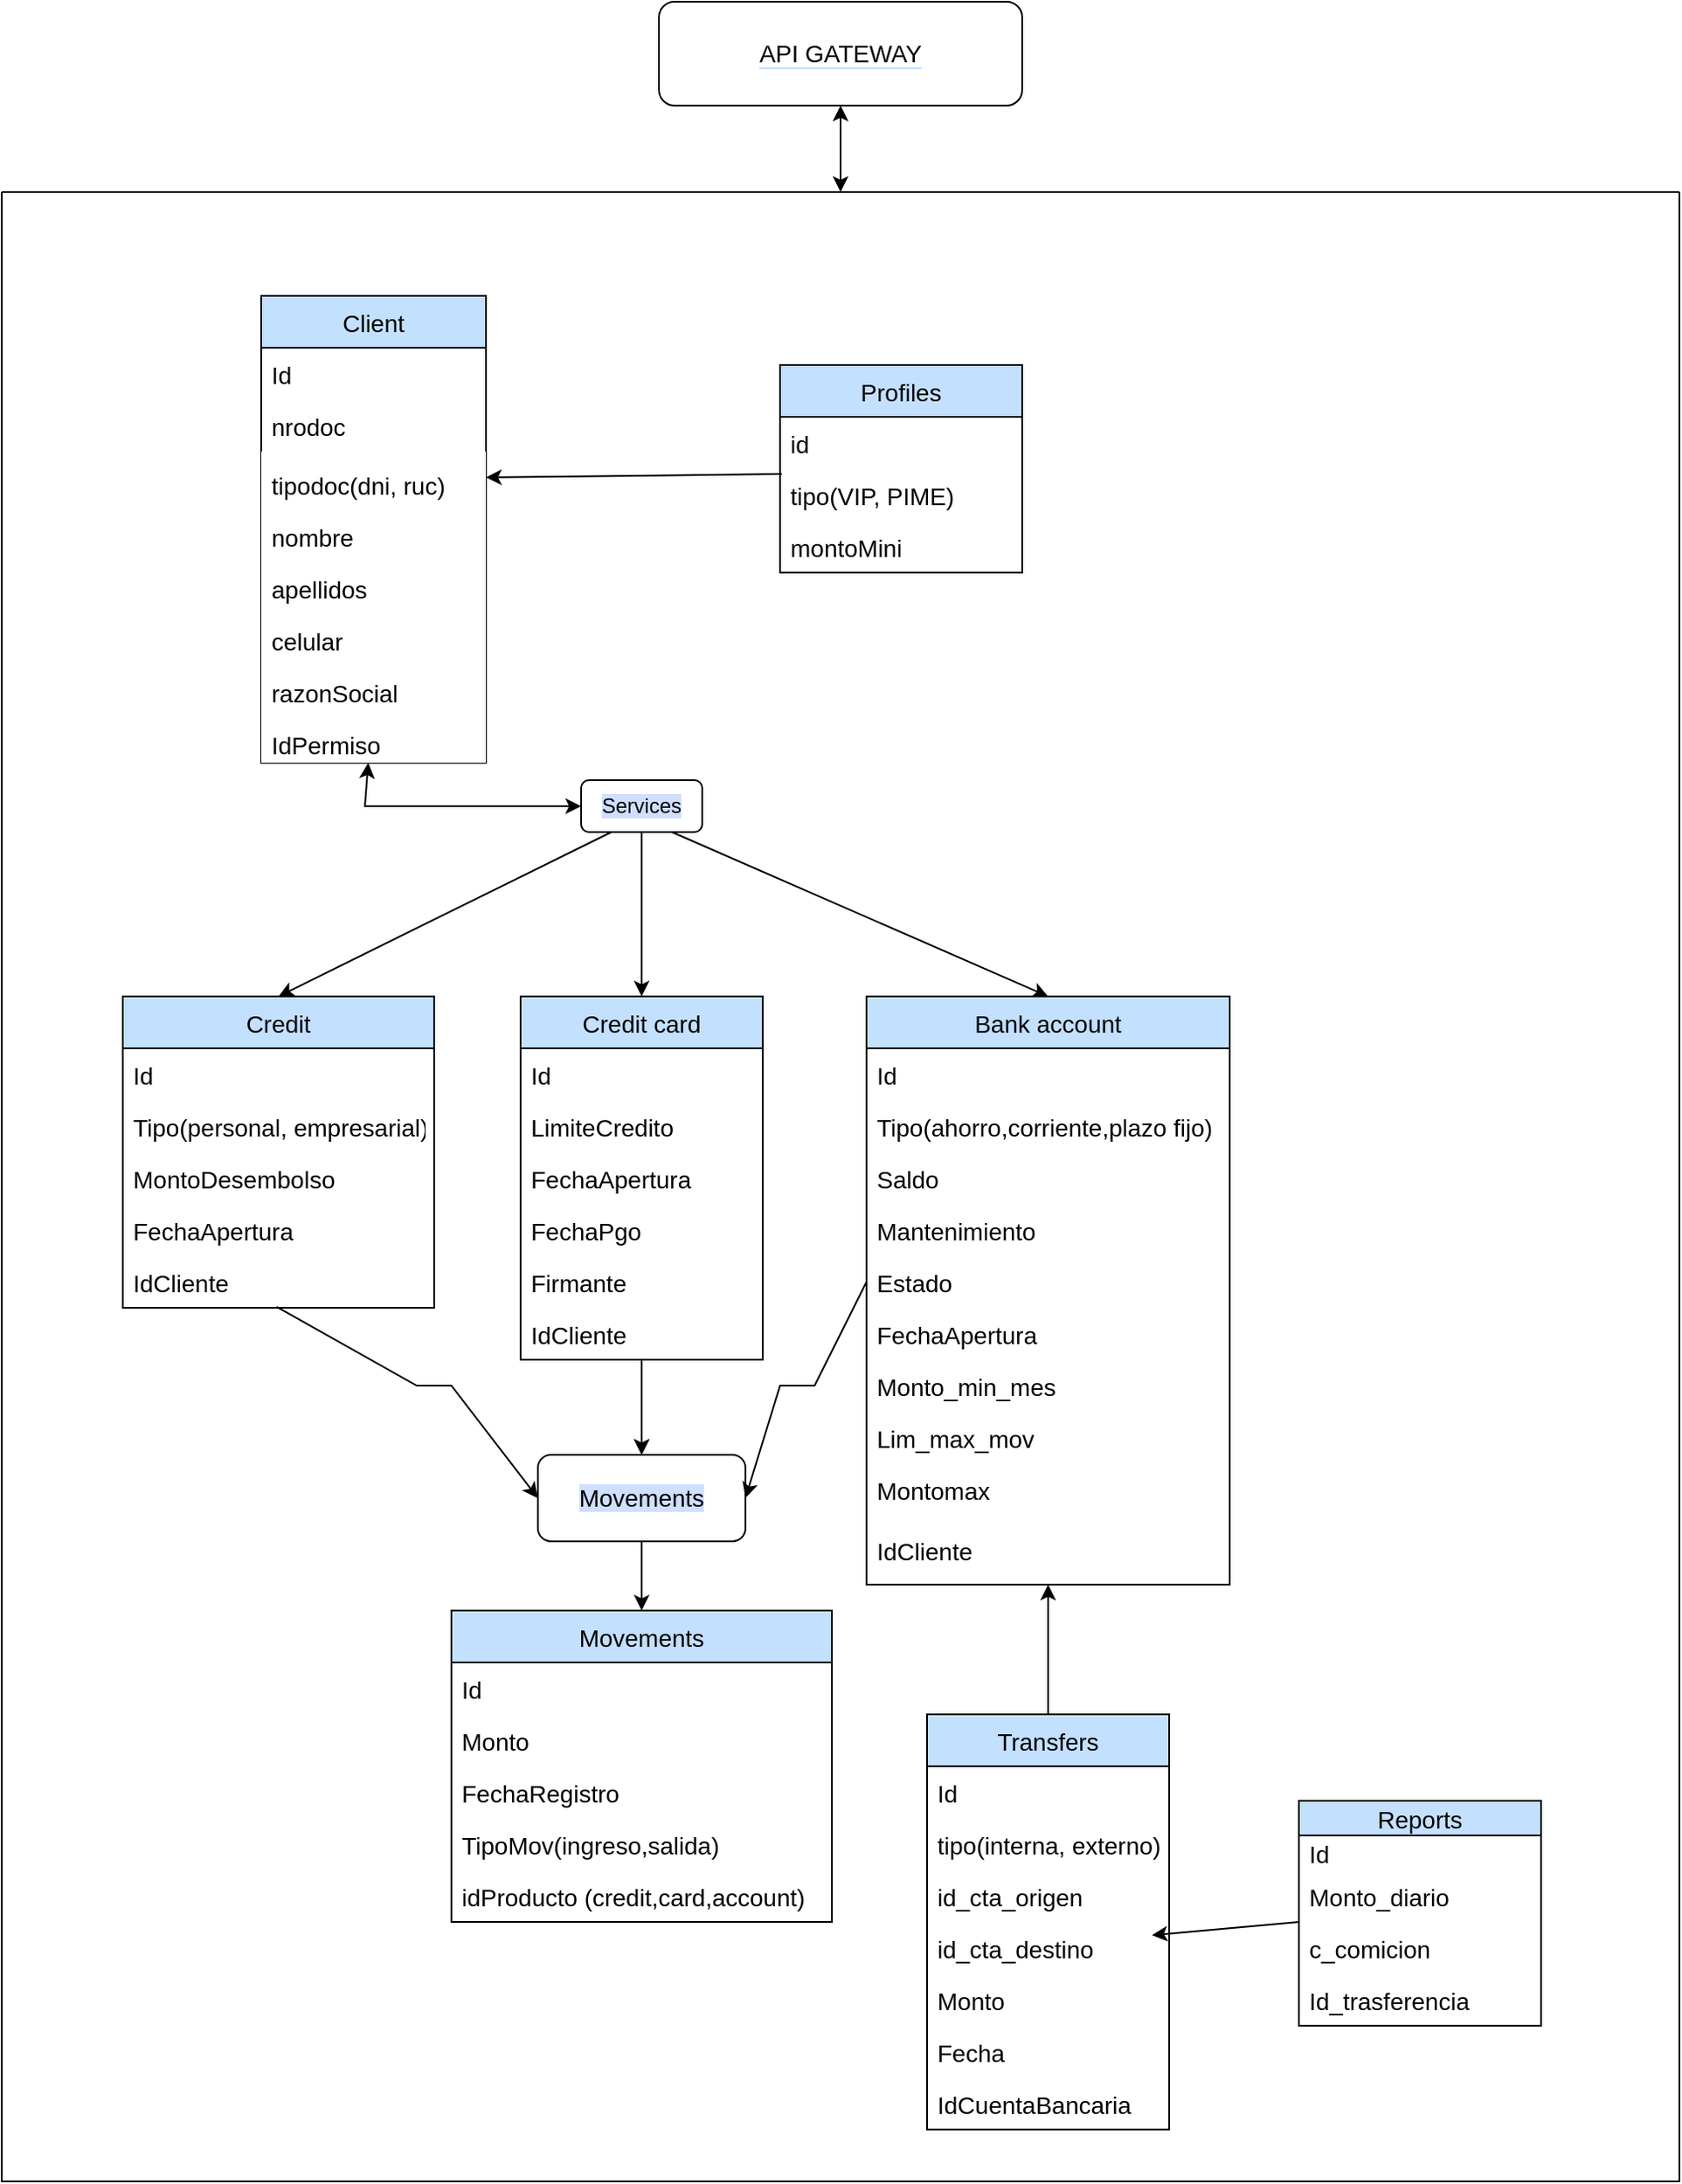 <mxfile version="15.8.8" type="device"><diagram id="8qxmpeknuJ9trs_T9Rhr" name="Page-1"><mxGraphModel dx="2067" dy="1776" grid="1" gridSize="10" guides="1" tooltips="1" connect="1" arrows="1" fold="1" page="1" pageScale="1" pageWidth="827" pageHeight="1169" math="0" shadow="0"><root><mxCell id="0"/><mxCell id="1" parent="0"/><mxCell id="NxCVVdsRr2_wzhoieXCT-1" value="&lt;span style=&quot;background-color: rgb(207 , 223 , 255)&quot;&gt;Services&lt;/span&gt;" style="rounded=1;whiteSpace=wrap;html=1;" vertex="1" parent="1"><mxGeometry x="275" y="410" width="70" height="30" as="geometry"/></mxCell><mxCell id="NxCVVdsRr2_wzhoieXCT-6" value="" style="endArrow=classic;html=1;rounded=0;fontSize=14;exitX=0.75;exitY=1;exitDx=0;exitDy=0;entryX=0.5;entryY=0;entryDx=0;entryDy=0;" edge="1" parent="1" source="NxCVVdsRr2_wzhoieXCT-1" target="NxCVVdsRr2_wzhoieXCT-54"><mxGeometry width="50" height="50" relative="1" as="geometry"><mxPoint x="380" y="390" as="sourcePoint"/><mxPoint x="400" y="560" as="targetPoint"/></mxGeometry></mxCell><mxCell id="NxCVVdsRr2_wzhoieXCT-8" value="" style="endArrow=classic;html=1;rounded=0;fontSize=14;exitX=0.5;exitY=1;exitDx=0;exitDy=0;entryX=0.5;entryY=0;entryDx=0;entryDy=0;" edge="1" parent="1" source="NxCVVdsRr2_wzhoieXCT-1" target="NxCVVdsRr2_wzhoieXCT-50"><mxGeometry width="50" height="50" relative="1" as="geometry"><mxPoint x="370" y="510" as="sourcePoint"/><mxPoint x="321.818" y="540" as="targetPoint"/></mxGeometry></mxCell><mxCell id="NxCVVdsRr2_wzhoieXCT-12" value="&lt;span style=&quot;background-color: rgb(207 , 223 , 255)&quot;&gt;Movements&lt;/span&gt;" style="rounded=1;whiteSpace=wrap;html=1;fontSize=14;" vertex="1" parent="1"><mxGeometry x="250" y="800" width="120" height="50" as="geometry"/></mxCell><mxCell id="NxCVVdsRr2_wzhoieXCT-13" value="" style="endArrow=classic;html=1;rounded=0;fontSize=14;entryX=1;entryY=0.5;entryDx=0;entryDy=0;exitX=0;exitY=0.5;exitDx=0;exitDy=0;" edge="1" parent="1" source="NxCVVdsRr2_wzhoieXCT-69" target="NxCVVdsRr2_wzhoieXCT-12"><mxGeometry width="50" height="50" relative="1" as="geometry"><mxPoint x="410" y="710" as="sourcePoint"/><mxPoint x="360" y="790" as="targetPoint"/><Array as="points"><mxPoint x="410" y="760"/><mxPoint x="390" y="760"/></Array></mxGeometry></mxCell><mxCell id="NxCVVdsRr2_wzhoieXCT-14" value="" style="endArrow=classic;html=1;rounded=0;fontSize=14;entryX=0;entryY=0.5;entryDx=0;entryDy=0;exitX=0.494;exitY=0.98;exitDx=0;exitDy=0;exitPerimeter=0;" edge="1" parent="1" source="NxCVVdsRr2_wzhoieXCT-65" target="NxCVVdsRr2_wzhoieXCT-12"><mxGeometry width="50" height="50" relative="1" as="geometry"><mxPoint x="170" y="690" as="sourcePoint"/><mxPoint x="660" y="470" as="targetPoint"/><Array as="points"><mxPoint x="180" y="760"/><mxPoint x="200" y="760"/></Array></mxGeometry></mxCell><mxCell id="NxCVVdsRr2_wzhoieXCT-19" value="" style="endArrow=classic;html=1;rounded=0;fontSize=14;entryX=0.5;entryY=0;entryDx=0;entryDy=0;exitX=0.25;exitY=1;exitDx=0;exitDy=0;" edge="1" parent="1" source="NxCVVdsRr2_wzhoieXCT-1" target="NxCVVdsRr2_wzhoieXCT-46"><mxGeometry width="50" height="50" relative="1" as="geometry"><mxPoint x="300" y="460" as="sourcePoint"/><mxPoint x="180" y="540" as="targetPoint"/></mxGeometry></mxCell><mxCell id="NxCVVdsRr2_wzhoieXCT-21" value="Client" style="swimlane;fontStyle=0;childLayout=stackLayout;horizontal=1;startSize=30;horizontalStack=0;resizeParent=1;resizeParentMax=0;resizeLast=0;collapsible=1;marginBottom=0;fontSize=14;fillColor=#C4E0FF;" vertex="1" parent="1"><mxGeometry x="90" y="130" width="130" height="270" as="geometry"><mxRectangle x="150" y="160" width="70" height="30" as="alternateBounds"/></mxGeometry></mxCell><mxCell id="NxCVVdsRr2_wzhoieXCT-22" value="Id" style="text;strokeColor=none;fillColor=none;align=left;verticalAlign=middle;spacingLeft=4;spacingRight=4;overflow=hidden;points=[[0,0.5],[1,0.5]];portConstraint=eastwest;rotatable=0;fontSize=14;" vertex="1" parent="NxCVVdsRr2_wzhoieXCT-21"><mxGeometry y="30" width="130" height="30" as="geometry"/></mxCell><mxCell id="NxCVVdsRr2_wzhoieXCT-23" value="nrodoc" style="text;strokeColor=none;fillColor=none;align=left;verticalAlign=middle;spacingLeft=4;spacingRight=4;overflow=hidden;points=[[0,0.5],[1,0.5]];portConstraint=eastwest;rotatable=0;fontSize=14;" vertex="1" parent="NxCVVdsRr2_wzhoieXCT-21"><mxGeometry y="60" width="130" height="30" as="geometry"/></mxCell><mxCell id="NxCVVdsRr2_wzhoieXCT-24" value="tipodoc(dni, ruc)" style="text;strokeColor=none;fillColor=default;align=left;verticalAlign=bottom;spacingLeft=4;spacingRight=4;overflow=hidden;points=[[0,0.5],[1,0.5]];portConstraint=eastwest;rotatable=0;fontSize=14;" vertex="1" parent="NxCVVdsRr2_wzhoieXCT-21"><mxGeometry y="90" width="130" height="30" as="geometry"/></mxCell><mxCell id="NxCVVdsRr2_wzhoieXCT-37" value="nombre" style="text;strokeColor=none;fillColor=default;align=left;verticalAlign=bottom;spacingLeft=4;spacingRight=4;overflow=hidden;points=[[0,0.5],[1,0.5]];portConstraint=eastwest;rotatable=0;fontSize=14;" vertex="1" parent="NxCVVdsRr2_wzhoieXCT-21"><mxGeometry y="120" width="130" height="30" as="geometry"/></mxCell><mxCell id="NxCVVdsRr2_wzhoieXCT-38" value="apellidos" style="text;strokeColor=none;fillColor=default;align=left;verticalAlign=bottom;spacingLeft=4;spacingRight=4;overflow=hidden;points=[[0,0.5],[1,0.5]];portConstraint=eastwest;rotatable=0;fontSize=14;" vertex="1" parent="NxCVVdsRr2_wzhoieXCT-21"><mxGeometry y="150" width="130" height="30" as="geometry"/></mxCell><mxCell id="NxCVVdsRr2_wzhoieXCT-39" value="celular" style="text;strokeColor=none;fillColor=default;align=left;verticalAlign=bottom;spacingLeft=4;spacingRight=4;overflow=hidden;points=[[0,0.5],[1,0.5]];portConstraint=eastwest;rotatable=0;fontSize=14;" vertex="1" parent="NxCVVdsRr2_wzhoieXCT-21"><mxGeometry y="180" width="130" height="30" as="geometry"/></mxCell><mxCell id="NxCVVdsRr2_wzhoieXCT-40" value="razonSocial" style="text;strokeColor=none;fillColor=default;align=left;verticalAlign=bottom;spacingLeft=4;spacingRight=4;overflow=hidden;points=[[0,0.5],[1,0.5]];portConstraint=eastwest;rotatable=0;fontSize=14;" vertex="1" parent="NxCVVdsRr2_wzhoieXCT-21"><mxGeometry y="210" width="130" height="30" as="geometry"/></mxCell><mxCell id="NxCVVdsRr2_wzhoieXCT-100" value="IdPermiso" style="text;strokeColor=none;fillColor=default;align=left;verticalAlign=bottom;spacingLeft=4;spacingRight=4;overflow=hidden;points=[[0,0.5],[1,0.5]];portConstraint=eastwest;rotatable=0;fontSize=14;" vertex="1" parent="NxCVVdsRr2_wzhoieXCT-21"><mxGeometry y="240" width="130" height="30" as="geometry"/></mxCell><mxCell id="NxCVVdsRr2_wzhoieXCT-41" value="Profiles" style="swimlane;fontStyle=0;childLayout=stackLayout;horizontal=1;startSize=30;horizontalStack=0;resizeParent=1;resizeParentMax=0;resizeLast=0;collapsible=1;marginBottom=0;fontSize=14;fillColor=#C4E0FF;" vertex="1" parent="1"><mxGeometry x="390" y="170" width="140" height="120" as="geometry"/></mxCell><mxCell id="NxCVVdsRr2_wzhoieXCT-42" value="id" style="text;strokeColor=none;fillColor=none;align=left;verticalAlign=middle;spacingLeft=4;spacingRight=4;overflow=hidden;points=[[0,0.5],[1,0.5]];portConstraint=eastwest;rotatable=0;fontSize=14;" vertex="1" parent="NxCVVdsRr2_wzhoieXCT-41"><mxGeometry y="30" width="140" height="30" as="geometry"/></mxCell><mxCell id="NxCVVdsRr2_wzhoieXCT-43" value="tipo(VIP, PIME)" style="text;strokeColor=none;fillColor=none;align=left;verticalAlign=middle;spacingLeft=4;spacingRight=4;overflow=hidden;points=[[0,0.5],[1,0.5]];portConstraint=eastwest;rotatable=0;fontSize=14;" vertex="1" parent="NxCVVdsRr2_wzhoieXCT-41"><mxGeometry y="60" width="140" height="30" as="geometry"/></mxCell><mxCell id="NxCVVdsRr2_wzhoieXCT-44" value="montoMini" style="text;strokeColor=none;fillColor=none;align=left;verticalAlign=middle;spacingLeft=4;spacingRight=4;overflow=hidden;points=[[0,0.5],[1,0.5]];portConstraint=eastwest;rotatable=0;fontSize=14;" vertex="1" parent="NxCVVdsRr2_wzhoieXCT-41"><mxGeometry y="90" width="140" height="30" as="geometry"/></mxCell><mxCell id="NxCVVdsRr2_wzhoieXCT-45" value="" style="endArrow=classic;html=1;rounded=0;fontSize=14;entryX=1;entryY=0.5;entryDx=0;entryDy=0;exitX=0.007;exitY=0.1;exitDx=0;exitDy=0;exitPerimeter=0;" edge="1" parent="1" source="NxCVVdsRr2_wzhoieXCT-43" target="NxCVVdsRr2_wzhoieXCT-24"><mxGeometry width="50" height="50" relative="1" as="geometry"><mxPoint x="290" y="300" as="sourcePoint"/><mxPoint x="340" y="250" as="targetPoint"/></mxGeometry></mxCell><mxCell id="NxCVVdsRr2_wzhoieXCT-46" value="Credit" style="swimlane;fontStyle=0;childLayout=stackLayout;horizontal=1;startSize=30;horizontalStack=0;resizeParent=1;resizeParentMax=0;resizeLast=0;collapsible=1;marginBottom=0;fontSize=14;fillColor=#C4E0FF;" vertex="1" parent="1"><mxGeometry x="10" y="535" width="180" height="180" as="geometry"/></mxCell><mxCell id="NxCVVdsRr2_wzhoieXCT-47" value="Id" style="text;strokeColor=none;fillColor=none;align=left;verticalAlign=middle;spacingLeft=4;spacingRight=4;overflow=hidden;points=[[0,0.5],[1,0.5]];portConstraint=eastwest;rotatable=0;fontSize=14;" vertex="1" parent="NxCVVdsRr2_wzhoieXCT-46"><mxGeometry y="30" width="180" height="30" as="geometry"/></mxCell><mxCell id="NxCVVdsRr2_wzhoieXCT-48" value="Tipo(personal, empresarial)" style="text;strokeColor=none;fillColor=none;align=left;verticalAlign=middle;spacingLeft=4;spacingRight=4;overflow=hidden;points=[[0,0.5],[1,0.5]];portConstraint=eastwest;rotatable=0;fontSize=14;" vertex="1" parent="NxCVVdsRr2_wzhoieXCT-46"><mxGeometry y="60" width="180" height="30" as="geometry"/></mxCell><mxCell id="NxCVVdsRr2_wzhoieXCT-49" value="MontoDesembolso" style="text;strokeColor=none;fillColor=none;align=left;verticalAlign=middle;spacingLeft=4;spacingRight=4;overflow=hidden;points=[[0,0.5],[1,0.5]];portConstraint=eastwest;rotatable=0;fontSize=14;" vertex="1" parent="NxCVVdsRr2_wzhoieXCT-46"><mxGeometry y="90" width="180" height="30" as="geometry"/></mxCell><mxCell id="NxCVVdsRr2_wzhoieXCT-64" value="FechaApertura" style="text;strokeColor=none;fillColor=none;align=left;verticalAlign=middle;spacingLeft=4;spacingRight=4;overflow=hidden;points=[[0,0.5],[1,0.5]];portConstraint=eastwest;rotatable=0;fontSize=14;" vertex="1" parent="NxCVVdsRr2_wzhoieXCT-46"><mxGeometry y="120" width="180" height="30" as="geometry"/></mxCell><mxCell id="NxCVVdsRr2_wzhoieXCT-65" value="IdCliente" style="text;strokeColor=none;fillColor=none;align=left;verticalAlign=middle;spacingLeft=4;spacingRight=4;overflow=hidden;points=[[0,0.5],[1,0.5]];portConstraint=eastwest;rotatable=0;fontSize=14;" vertex="1" parent="NxCVVdsRr2_wzhoieXCT-46"><mxGeometry y="150" width="180" height="30" as="geometry"/></mxCell><mxCell id="NxCVVdsRr2_wzhoieXCT-79" value="" style="edgeStyle=orthogonalEdgeStyle;rounded=0;orthogonalLoop=1;jettySize=auto;html=1;fontSize=14;fontColor=#E0E3FF;" edge="1" parent="1" source="NxCVVdsRr2_wzhoieXCT-50" target="NxCVVdsRr2_wzhoieXCT-12"><mxGeometry relative="1" as="geometry"/></mxCell><mxCell id="NxCVVdsRr2_wzhoieXCT-50" value="Credit card" style="swimlane;fontStyle=0;childLayout=stackLayout;horizontal=1;startSize=30;horizontalStack=0;resizeParent=1;resizeParentMax=0;resizeLast=0;collapsible=1;marginBottom=0;fontSize=14;fillColor=#C4E0FF;" vertex="1" parent="1"><mxGeometry x="240" y="535" width="140" height="210" as="geometry"/></mxCell><mxCell id="NxCVVdsRr2_wzhoieXCT-51" value="Id" style="text;strokeColor=none;fillColor=none;align=left;verticalAlign=middle;spacingLeft=4;spacingRight=4;overflow=hidden;points=[[0,0.5],[1,0.5]];portConstraint=eastwest;rotatable=0;fontSize=14;" vertex="1" parent="NxCVVdsRr2_wzhoieXCT-50"><mxGeometry y="30" width="140" height="30" as="geometry"/></mxCell><mxCell id="NxCVVdsRr2_wzhoieXCT-52" value="LimiteCredito" style="text;strokeColor=none;fillColor=none;align=left;verticalAlign=middle;spacingLeft=4;spacingRight=4;overflow=hidden;points=[[0,0.5],[1,0.5]];portConstraint=eastwest;rotatable=0;fontSize=14;" vertex="1" parent="NxCVVdsRr2_wzhoieXCT-50"><mxGeometry y="60" width="140" height="30" as="geometry"/></mxCell><mxCell id="NxCVVdsRr2_wzhoieXCT-53" value="FechaApertura" style="text;strokeColor=none;fillColor=none;align=left;verticalAlign=middle;spacingLeft=4;spacingRight=4;overflow=hidden;points=[[0,0.5],[1,0.5]];portConstraint=eastwest;rotatable=0;fontSize=14;" vertex="1" parent="NxCVVdsRr2_wzhoieXCT-50"><mxGeometry y="90" width="140" height="30" as="geometry"/></mxCell><mxCell id="NxCVVdsRr2_wzhoieXCT-66" value="FechaPgo" style="text;strokeColor=none;fillColor=none;align=left;verticalAlign=middle;spacingLeft=4;spacingRight=4;overflow=hidden;points=[[0,0.5],[1,0.5]];portConstraint=eastwest;rotatable=0;fontSize=14;" vertex="1" parent="NxCVVdsRr2_wzhoieXCT-50"><mxGeometry y="120" width="140" height="30" as="geometry"/></mxCell><mxCell id="NxCVVdsRr2_wzhoieXCT-67" value="Firmante" style="text;strokeColor=none;fillColor=none;align=left;verticalAlign=middle;spacingLeft=4;spacingRight=4;overflow=hidden;points=[[0,0.5],[1,0.5]];portConstraint=eastwest;rotatable=0;fontSize=14;" vertex="1" parent="NxCVVdsRr2_wzhoieXCT-50"><mxGeometry y="150" width="140" height="30" as="geometry"/></mxCell><mxCell id="NxCVVdsRr2_wzhoieXCT-77" value="IdCliente" style="text;strokeColor=none;fillColor=none;align=left;verticalAlign=middle;spacingLeft=4;spacingRight=4;overflow=hidden;points=[[0,0.5],[1,0.5]];portConstraint=eastwest;rotatable=0;fontSize=14;" vertex="1" parent="NxCVVdsRr2_wzhoieXCT-50"><mxGeometry y="180" width="140" height="30" as="geometry"/></mxCell><mxCell id="NxCVVdsRr2_wzhoieXCT-54" value="Bank account" style="swimlane;fontStyle=0;childLayout=stackLayout;horizontal=1;startSize=30;horizontalStack=0;resizeParent=1;resizeParentMax=0;resizeLast=0;collapsible=1;marginBottom=0;fontSize=14;fillColor=#C4E0FF;" vertex="1" parent="1"><mxGeometry x="440" y="535" width="210" height="340" as="geometry"/></mxCell><mxCell id="NxCVVdsRr2_wzhoieXCT-55" value="Id" style="text;strokeColor=none;fillColor=none;align=left;verticalAlign=middle;spacingLeft=4;spacingRight=4;overflow=hidden;points=[[0,0.5],[1,0.5]];portConstraint=eastwest;rotatable=0;fontSize=14;" vertex="1" parent="NxCVVdsRr2_wzhoieXCT-54"><mxGeometry y="30" width="210" height="30" as="geometry"/></mxCell><mxCell id="NxCVVdsRr2_wzhoieXCT-56" value="Tipo(ahorro,corriente,plazo fijo)" style="text;strokeColor=none;fillColor=none;align=left;verticalAlign=middle;spacingLeft=4;spacingRight=4;overflow=hidden;points=[[0,0.5],[1,0.5]];portConstraint=eastwest;rotatable=0;fontSize=14;" vertex="1" parent="NxCVVdsRr2_wzhoieXCT-54"><mxGeometry y="60" width="210" height="30" as="geometry"/></mxCell><mxCell id="NxCVVdsRr2_wzhoieXCT-57" value="Saldo" style="text;strokeColor=none;fillColor=none;align=left;verticalAlign=middle;spacingLeft=4;spacingRight=4;overflow=hidden;points=[[0,0.5],[1,0.5]];portConstraint=eastwest;rotatable=0;fontSize=14;" vertex="1" parent="NxCVVdsRr2_wzhoieXCT-54"><mxGeometry y="90" width="210" height="30" as="geometry"/></mxCell><mxCell id="NxCVVdsRr2_wzhoieXCT-68" value="Mantenimiento" style="text;strokeColor=none;fillColor=none;align=left;verticalAlign=middle;spacingLeft=4;spacingRight=4;overflow=hidden;points=[[0,0.5],[1,0.5]];portConstraint=eastwest;rotatable=0;fontSize=14;" vertex="1" parent="NxCVVdsRr2_wzhoieXCT-54"><mxGeometry y="120" width="210" height="30" as="geometry"/></mxCell><mxCell id="NxCVVdsRr2_wzhoieXCT-69" value="Estado" style="text;strokeColor=none;fillColor=none;align=left;verticalAlign=middle;spacingLeft=4;spacingRight=4;overflow=hidden;points=[[0,0.5],[1,0.5]];portConstraint=eastwest;rotatable=0;fontSize=14;" vertex="1" parent="NxCVVdsRr2_wzhoieXCT-54"><mxGeometry y="150" width="210" height="30" as="geometry"/></mxCell><mxCell id="NxCVVdsRr2_wzhoieXCT-70" value="FechaApertura" style="text;strokeColor=none;fillColor=none;align=left;verticalAlign=middle;spacingLeft=4;spacingRight=4;overflow=hidden;points=[[0,0.5],[1,0.5]];portConstraint=eastwest;rotatable=0;fontSize=14;" vertex="1" parent="NxCVVdsRr2_wzhoieXCT-54"><mxGeometry y="180" width="210" height="30" as="geometry"/></mxCell><mxCell id="NxCVVdsRr2_wzhoieXCT-71" value="Monto_min_mes" style="text;strokeColor=none;fillColor=none;align=left;verticalAlign=middle;spacingLeft=4;spacingRight=4;overflow=hidden;points=[[0,0.5],[1,0.5]];portConstraint=eastwest;rotatable=0;fontSize=14;" vertex="1" parent="NxCVVdsRr2_wzhoieXCT-54"><mxGeometry y="210" width="210" height="30" as="geometry"/></mxCell><mxCell id="NxCVVdsRr2_wzhoieXCT-72" value="Lim_max_mov" style="text;strokeColor=none;fillColor=none;align=left;verticalAlign=middle;spacingLeft=4;spacingRight=4;overflow=hidden;points=[[0,0.5],[1,0.5]];portConstraint=eastwest;rotatable=0;fontSize=14;" vertex="1" parent="NxCVVdsRr2_wzhoieXCT-54"><mxGeometry y="240" width="210" height="30" as="geometry"/></mxCell><mxCell id="NxCVVdsRr2_wzhoieXCT-73" value="Montomax" style="text;strokeColor=none;fillColor=none;align=left;verticalAlign=middle;spacingLeft=4;spacingRight=4;overflow=hidden;points=[[0,0.5],[1,0.5]];portConstraint=eastwest;rotatable=0;fontSize=14;" vertex="1" parent="NxCVVdsRr2_wzhoieXCT-54"><mxGeometry y="270" width="210" height="30" as="geometry"/></mxCell><mxCell id="NxCVVdsRr2_wzhoieXCT-74" value="IdCliente" style="text;strokeColor=none;fillColor=none;align=left;verticalAlign=middle;spacingLeft=4;spacingRight=4;overflow=hidden;points=[[0,0.5],[1,0.5]];portConstraint=eastwest;rotatable=0;fontSize=14;" vertex="1" parent="NxCVVdsRr2_wzhoieXCT-54"><mxGeometry y="300" width="210" height="40" as="geometry"/></mxCell><mxCell id="NxCVVdsRr2_wzhoieXCT-58" value="Movements" style="swimlane;fontStyle=0;childLayout=stackLayout;horizontal=1;startSize=30;horizontalStack=0;resizeParent=1;resizeParentMax=0;resizeLast=0;collapsible=1;marginBottom=0;fontSize=14;fillColor=#C4E0FF;" vertex="1" parent="1"><mxGeometry x="200" y="890" width="220" height="180" as="geometry"/></mxCell><mxCell id="NxCVVdsRr2_wzhoieXCT-59" value="Id" style="text;strokeColor=none;fillColor=none;align=left;verticalAlign=middle;spacingLeft=4;spacingRight=4;overflow=hidden;points=[[0,0.5],[1,0.5]];portConstraint=eastwest;rotatable=0;fontSize=14;" vertex="1" parent="NxCVVdsRr2_wzhoieXCT-58"><mxGeometry y="30" width="220" height="30" as="geometry"/></mxCell><mxCell id="NxCVVdsRr2_wzhoieXCT-61" value="Monto" style="text;strokeColor=none;fillColor=none;align=left;verticalAlign=middle;spacingLeft=4;spacingRight=4;overflow=hidden;points=[[0,0.5],[1,0.5]];portConstraint=eastwest;rotatable=0;fontSize=14;" vertex="1" parent="NxCVVdsRr2_wzhoieXCT-58"><mxGeometry y="60" width="220" height="30" as="geometry"/></mxCell><mxCell id="NxCVVdsRr2_wzhoieXCT-75" value="FechaRegistro" style="text;strokeColor=none;fillColor=none;align=left;verticalAlign=middle;spacingLeft=4;spacingRight=4;overflow=hidden;points=[[0,0.5],[1,0.5]];portConstraint=eastwest;rotatable=0;fontSize=14;" vertex="1" parent="NxCVVdsRr2_wzhoieXCT-58"><mxGeometry y="90" width="220" height="30" as="geometry"/></mxCell><mxCell id="NxCVVdsRr2_wzhoieXCT-76" value="TipoMov(ingreso,salida)" style="text;strokeColor=none;fillColor=none;align=left;verticalAlign=middle;spacingLeft=4;spacingRight=4;overflow=hidden;points=[[0,0.5],[1,0.5]];portConstraint=eastwest;rotatable=0;fontSize=14;" vertex="1" parent="NxCVVdsRr2_wzhoieXCT-58"><mxGeometry y="120" width="220" height="30" as="geometry"/></mxCell><mxCell id="NxCVVdsRr2_wzhoieXCT-60" value="idProducto (credit,card,account)" style="text;strokeColor=none;fillColor=none;align=left;verticalAlign=middle;spacingLeft=4;spacingRight=4;overflow=hidden;points=[[0,0.5],[1,0.5]];portConstraint=eastwest;rotatable=0;fontSize=14;" vertex="1" parent="NxCVVdsRr2_wzhoieXCT-58"><mxGeometry y="150" width="220" height="30" as="geometry"/></mxCell><mxCell id="NxCVVdsRr2_wzhoieXCT-62" value="" style="endArrow=classic;html=1;rounded=0;fontSize=14;entryX=0.5;entryY=0;entryDx=0;entryDy=0;" edge="1" parent="1" target="NxCVVdsRr2_wzhoieXCT-12"><mxGeometry width="50" height="50" relative="1" as="geometry"><mxPoint x="310" y="760" as="sourcePoint"/><mxPoint x="160" y="740" as="targetPoint"/></mxGeometry></mxCell><mxCell id="NxCVVdsRr2_wzhoieXCT-63" value="" style="endArrow=classic;html=1;rounded=0;fontSize=14;exitX=0.5;exitY=1;exitDx=0;exitDy=0;entryX=0.5;entryY=0;entryDx=0;entryDy=0;" edge="1" parent="1" source="NxCVVdsRr2_wzhoieXCT-12" target="NxCVVdsRr2_wzhoieXCT-58"><mxGeometry width="50" height="50" relative="1" as="geometry"><mxPoint x="390" y="940" as="sourcePoint"/><mxPoint x="440" y="890" as="targetPoint"/></mxGeometry></mxCell><mxCell id="NxCVVdsRr2_wzhoieXCT-85" value="Transfers" style="swimlane;fontStyle=0;childLayout=stackLayout;horizontal=1;startSize=30;horizontalStack=0;resizeParent=1;resizeParentMax=0;resizeLast=0;collapsible=1;marginBottom=0;labelBackgroundColor=#C4E0FF;fontSize=14;fontColor=#000000;fillColor=#C4E0FF;" vertex="1" parent="1"><mxGeometry x="475" y="950" width="140" height="240" as="geometry"/></mxCell><mxCell id="NxCVVdsRr2_wzhoieXCT-86" value="Id" style="text;strokeColor=none;fillColor=none;align=left;verticalAlign=middle;spacingLeft=4;spacingRight=4;overflow=hidden;points=[[0,0.5],[1,0.5]];portConstraint=eastwest;rotatable=0;labelBackgroundColor=#FFFFFF;fontSize=14;fontColor=#000000;" vertex="1" parent="NxCVVdsRr2_wzhoieXCT-85"><mxGeometry y="30" width="140" height="30" as="geometry"/></mxCell><mxCell id="NxCVVdsRr2_wzhoieXCT-87" value="tipo(interna, externo)" style="text;strokeColor=none;fillColor=none;align=left;verticalAlign=middle;spacingLeft=4;spacingRight=4;overflow=hidden;points=[[0,0.5],[1,0.5]];portConstraint=eastwest;rotatable=0;labelBackgroundColor=#FFFFFF;fontSize=14;fontColor=#000000;" vertex="1" parent="NxCVVdsRr2_wzhoieXCT-85"><mxGeometry y="60" width="140" height="30" as="geometry"/></mxCell><mxCell id="NxCVVdsRr2_wzhoieXCT-88" value="id_cta_origen" style="text;strokeColor=none;fillColor=none;align=left;verticalAlign=middle;spacingLeft=4;spacingRight=4;overflow=hidden;points=[[0,0.5],[1,0.5]];portConstraint=eastwest;rotatable=0;labelBackgroundColor=#FFFFFF;fontSize=14;fontColor=default;" vertex="1" parent="NxCVVdsRr2_wzhoieXCT-85"><mxGeometry y="90" width="140" height="30" as="geometry"/></mxCell><mxCell id="NxCVVdsRr2_wzhoieXCT-89" value="id_cta_destino" style="text;strokeColor=none;fillColor=none;align=left;verticalAlign=middle;spacingLeft=4;spacingRight=4;overflow=hidden;points=[[0,0.5],[1,0.5]];portConstraint=eastwest;rotatable=0;labelBackgroundColor=#FFFFFF;fontSize=14;fontColor=default;" vertex="1" parent="NxCVVdsRr2_wzhoieXCT-85"><mxGeometry y="120" width="140" height="30" as="geometry"/></mxCell><mxCell id="NxCVVdsRr2_wzhoieXCT-90" value="Monto" style="text;strokeColor=none;fillColor=none;align=left;verticalAlign=middle;spacingLeft=4;spacingRight=4;overflow=hidden;points=[[0,0.5],[1,0.5]];portConstraint=eastwest;rotatable=0;labelBackgroundColor=#FFFFFF;fontSize=14;fontColor=default;" vertex="1" parent="NxCVVdsRr2_wzhoieXCT-85"><mxGeometry y="150" width="140" height="30" as="geometry"/></mxCell><mxCell id="NxCVVdsRr2_wzhoieXCT-91" value="Fecha" style="text;strokeColor=none;fillColor=none;align=left;verticalAlign=middle;spacingLeft=4;spacingRight=4;overflow=hidden;points=[[0,0.5],[1,0.5]];portConstraint=eastwest;rotatable=0;labelBackgroundColor=#FFFFFF;fontSize=14;fontColor=default;" vertex="1" parent="NxCVVdsRr2_wzhoieXCT-85"><mxGeometry y="180" width="140" height="30" as="geometry"/></mxCell><mxCell id="NxCVVdsRr2_wzhoieXCT-92" value="IdCuentaBancaria" style="text;strokeColor=none;fillColor=none;align=left;verticalAlign=middle;spacingLeft=4;spacingRight=4;overflow=hidden;points=[[0,0.5],[1,0.5]];portConstraint=eastwest;rotatable=0;labelBackgroundColor=#FFFFFF;fontSize=14;fontColor=default;" vertex="1" parent="NxCVVdsRr2_wzhoieXCT-85"><mxGeometry y="210" width="140" height="30" as="geometry"/></mxCell><mxCell id="NxCVVdsRr2_wzhoieXCT-93" value="" style="endArrow=classic;html=1;rounded=0;fontSize=14;fontColor=default;exitX=0.5;exitY=0;exitDx=0;exitDy=0;" edge="1" parent="1" source="NxCVVdsRr2_wzhoieXCT-85" target="NxCVVdsRr2_wzhoieXCT-74"><mxGeometry width="50" height="50" relative="1" as="geometry"><mxPoint x="680" y="880" as="sourcePoint"/><mxPoint x="730" y="850" as="targetPoint"/></mxGeometry></mxCell><mxCell id="NxCVVdsRr2_wzhoieXCT-94" value="Reports" style="swimlane;fontStyle=0;childLayout=stackLayout;horizontal=1;startSize=20;horizontalStack=0;resizeParent=1;resizeParentMax=0;resizeLast=0;collapsible=1;marginBottom=0;labelBackgroundColor=#C4E0FF;fontSize=14;fontColor=#000000;fillColor=#C4E0FF;" vertex="1" parent="1"><mxGeometry x="690" y="1000" width="140" height="130" as="geometry"/></mxCell><mxCell id="NxCVVdsRr2_wzhoieXCT-95" value="Id" style="text;strokeColor=none;fillColor=none;align=left;verticalAlign=middle;spacingLeft=4;spacingRight=4;overflow=hidden;points=[[0,0.5],[1,0.5]];portConstraint=eastwest;rotatable=0;labelBackgroundColor=#FFFFFF;fontSize=14;fontColor=#000000;" vertex="1" parent="NxCVVdsRr2_wzhoieXCT-94"><mxGeometry y="20" width="140" height="20" as="geometry"/></mxCell><mxCell id="NxCVVdsRr2_wzhoieXCT-96" value="Monto_diario" style="text;strokeColor=none;fillColor=none;align=left;verticalAlign=middle;spacingLeft=4;spacingRight=4;overflow=hidden;points=[[0,0.5],[1,0.5]];portConstraint=eastwest;rotatable=0;labelBackgroundColor=#FFFFFF;fontSize=14;fontColor=#000000;" vertex="1" parent="NxCVVdsRr2_wzhoieXCT-94"><mxGeometry y="40" width="140" height="30" as="geometry"/></mxCell><mxCell id="NxCVVdsRr2_wzhoieXCT-97" value="c_comicion" style="text;strokeColor=none;fillColor=none;align=left;verticalAlign=middle;spacingLeft=4;spacingRight=4;overflow=hidden;points=[[0,0.5],[1,0.5]];portConstraint=eastwest;rotatable=0;labelBackgroundColor=#FFFFFF;fontSize=14;fontColor=#000000;" vertex="1" parent="NxCVVdsRr2_wzhoieXCT-94"><mxGeometry y="70" width="140" height="30" as="geometry"/></mxCell><mxCell id="NxCVVdsRr2_wzhoieXCT-98" value="Id_trasferencia" style="text;strokeColor=none;fillColor=none;align=left;verticalAlign=middle;spacingLeft=4;spacingRight=4;overflow=hidden;points=[[0,0.5],[1,0.5]];portConstraint=eastwest;rotatable=0;labelBackgroundColor=#FFFFFF;fontSize=14;fontColor=#000000;" vertex="1" parent="NxCVVdsRr2_wzhoieXCT-94"><mxGeometry y="100" width="140" height="30" as="geometry"/></mxCell><mxCell id="NxCVVdsRr2_wzhoieXCT-101" value="" style="endArrow=classic;html=1;rounded=0;fontSize=14;fontColor=#000000;entryX=0.995;entryY=0.255;entryDx=0;entryDy=0;entryPerimeter=0;exitX=0.002;exitY=1;exitDx=0;exitDy=0;exitPerimeter=0;" edge="1" parent="1" source="NxCVVdsRr2_wzhoieXCT-96"><mxGeometry width="50" height="50" relative="1" as="geometry"><mxPoint x="664.52" y="1077.66" as="sourcePoint"/><mxPoint x="605" y="1077.65" as="targetPoint"/></mxGeometry></mxCell><mxCell id="NxCVVdsRr2_wzhoieXCT-103" value="" style="endArrow=classic;startArrow=classic;html=1;rounded=0;fontSize=14;fontColor=#000000;exitX=0;exitY=0.5;exitDx=0;exitDy=0;entryX=0.476;entryY=1;entryDx=0;entryDy=0;entryPerimeter=0;" edge="1" parent="1" source="NxCVVdsRr2_wzhoieXCT-1" target="NxCVVdsRr2_wzhoieXCT-100"><mxGeometry width="50" height="50" relative="1" as="geometry"><mxPoint x="100" y="450" as="sourcePoint"/><mxPoint x="140" y="390" as="targetPoint"/><Array as="points"><mxPoint x="150" y="425"/></Array></mxGeometry></mxCell><mxCell id="NxCVVdsRr2_wzhoieXCT-109" value="" style="swimlane;startSize=0;horizontal=1;containerType=tree;labelBackgroundColor=#C4E0FF;fontSize=14;fontColor=#000000;fillColor=#C4E0FF;" vertex="1" parent="1"><mxGeometry x="-60" y="70" width="970" height="1150" as="geometry"/></mxCell><mxCell id="NxCVVdsRr2_wzhoieXCT-114" value="&lt;span style=&quot;background-color: rgb(255 , 255 , 255)&quot;&gt;API GATEWAY&lt;/span&gt;" style="rounded=1;whiteSpace=wrap;html=1;labelBackgroundColor=#C4E0FF;fontSize=14;fontColor=#000000;fillColor=#FFFFFF;" vertex="1" parent="1"><mxGeometry x="320" y="-40" width="210" height="60" as="geometry"/></mxCell><mxCell id="NxCVVdsRr2_wzhoieXCT-115" value="" style="endArrow=classic;startArrow=classic;html=1;rounded=0;fontSize=14;fontColor=#000000;entryX=0.5;entryY=1;entryDx=0;entryDy=0;exitX=0.5;exitY=0;exitDx=0;exitDy=0;" edge="1" parent="1" source="NxCVVdsRr2_wzhoieXCT-109" target="NxCVVdsRr2_wzhoieXCT-114"><mxGeometry width="50" height="50" relative="1" as="geometry"><mxPoint x="250" y="10" as="sourcePoint"/><mxPoint x="300" y="-40" as="targetPoint"/></mxGeometry></mxCell></root></mxGraphModel></diagram></mxfile>